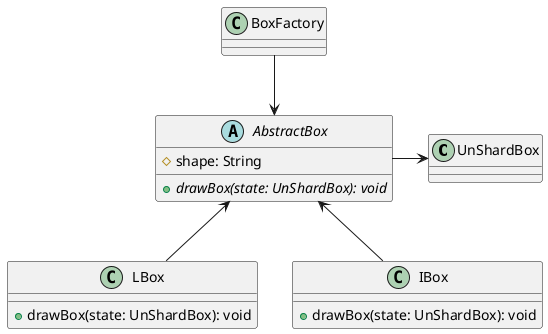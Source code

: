 @startuml
'https://plantuml.com/class-diagram

class UnShardBox
abstract class AbstractBox {
    # shape: String
    + {abstract} drawBox(state: UnShardBox): void
}
AbstractBox -right-> UnShardBox
class LBox {
    + drawBox(state: UnShardBox): void
}
LBox -up-> AbstractBox
class IBox {
    + drawBox(state: UnShardBox): void
}
IBox -up-> AbstractBox
class BoxFactory
BoxFactory --> AbstractBox
@enduml